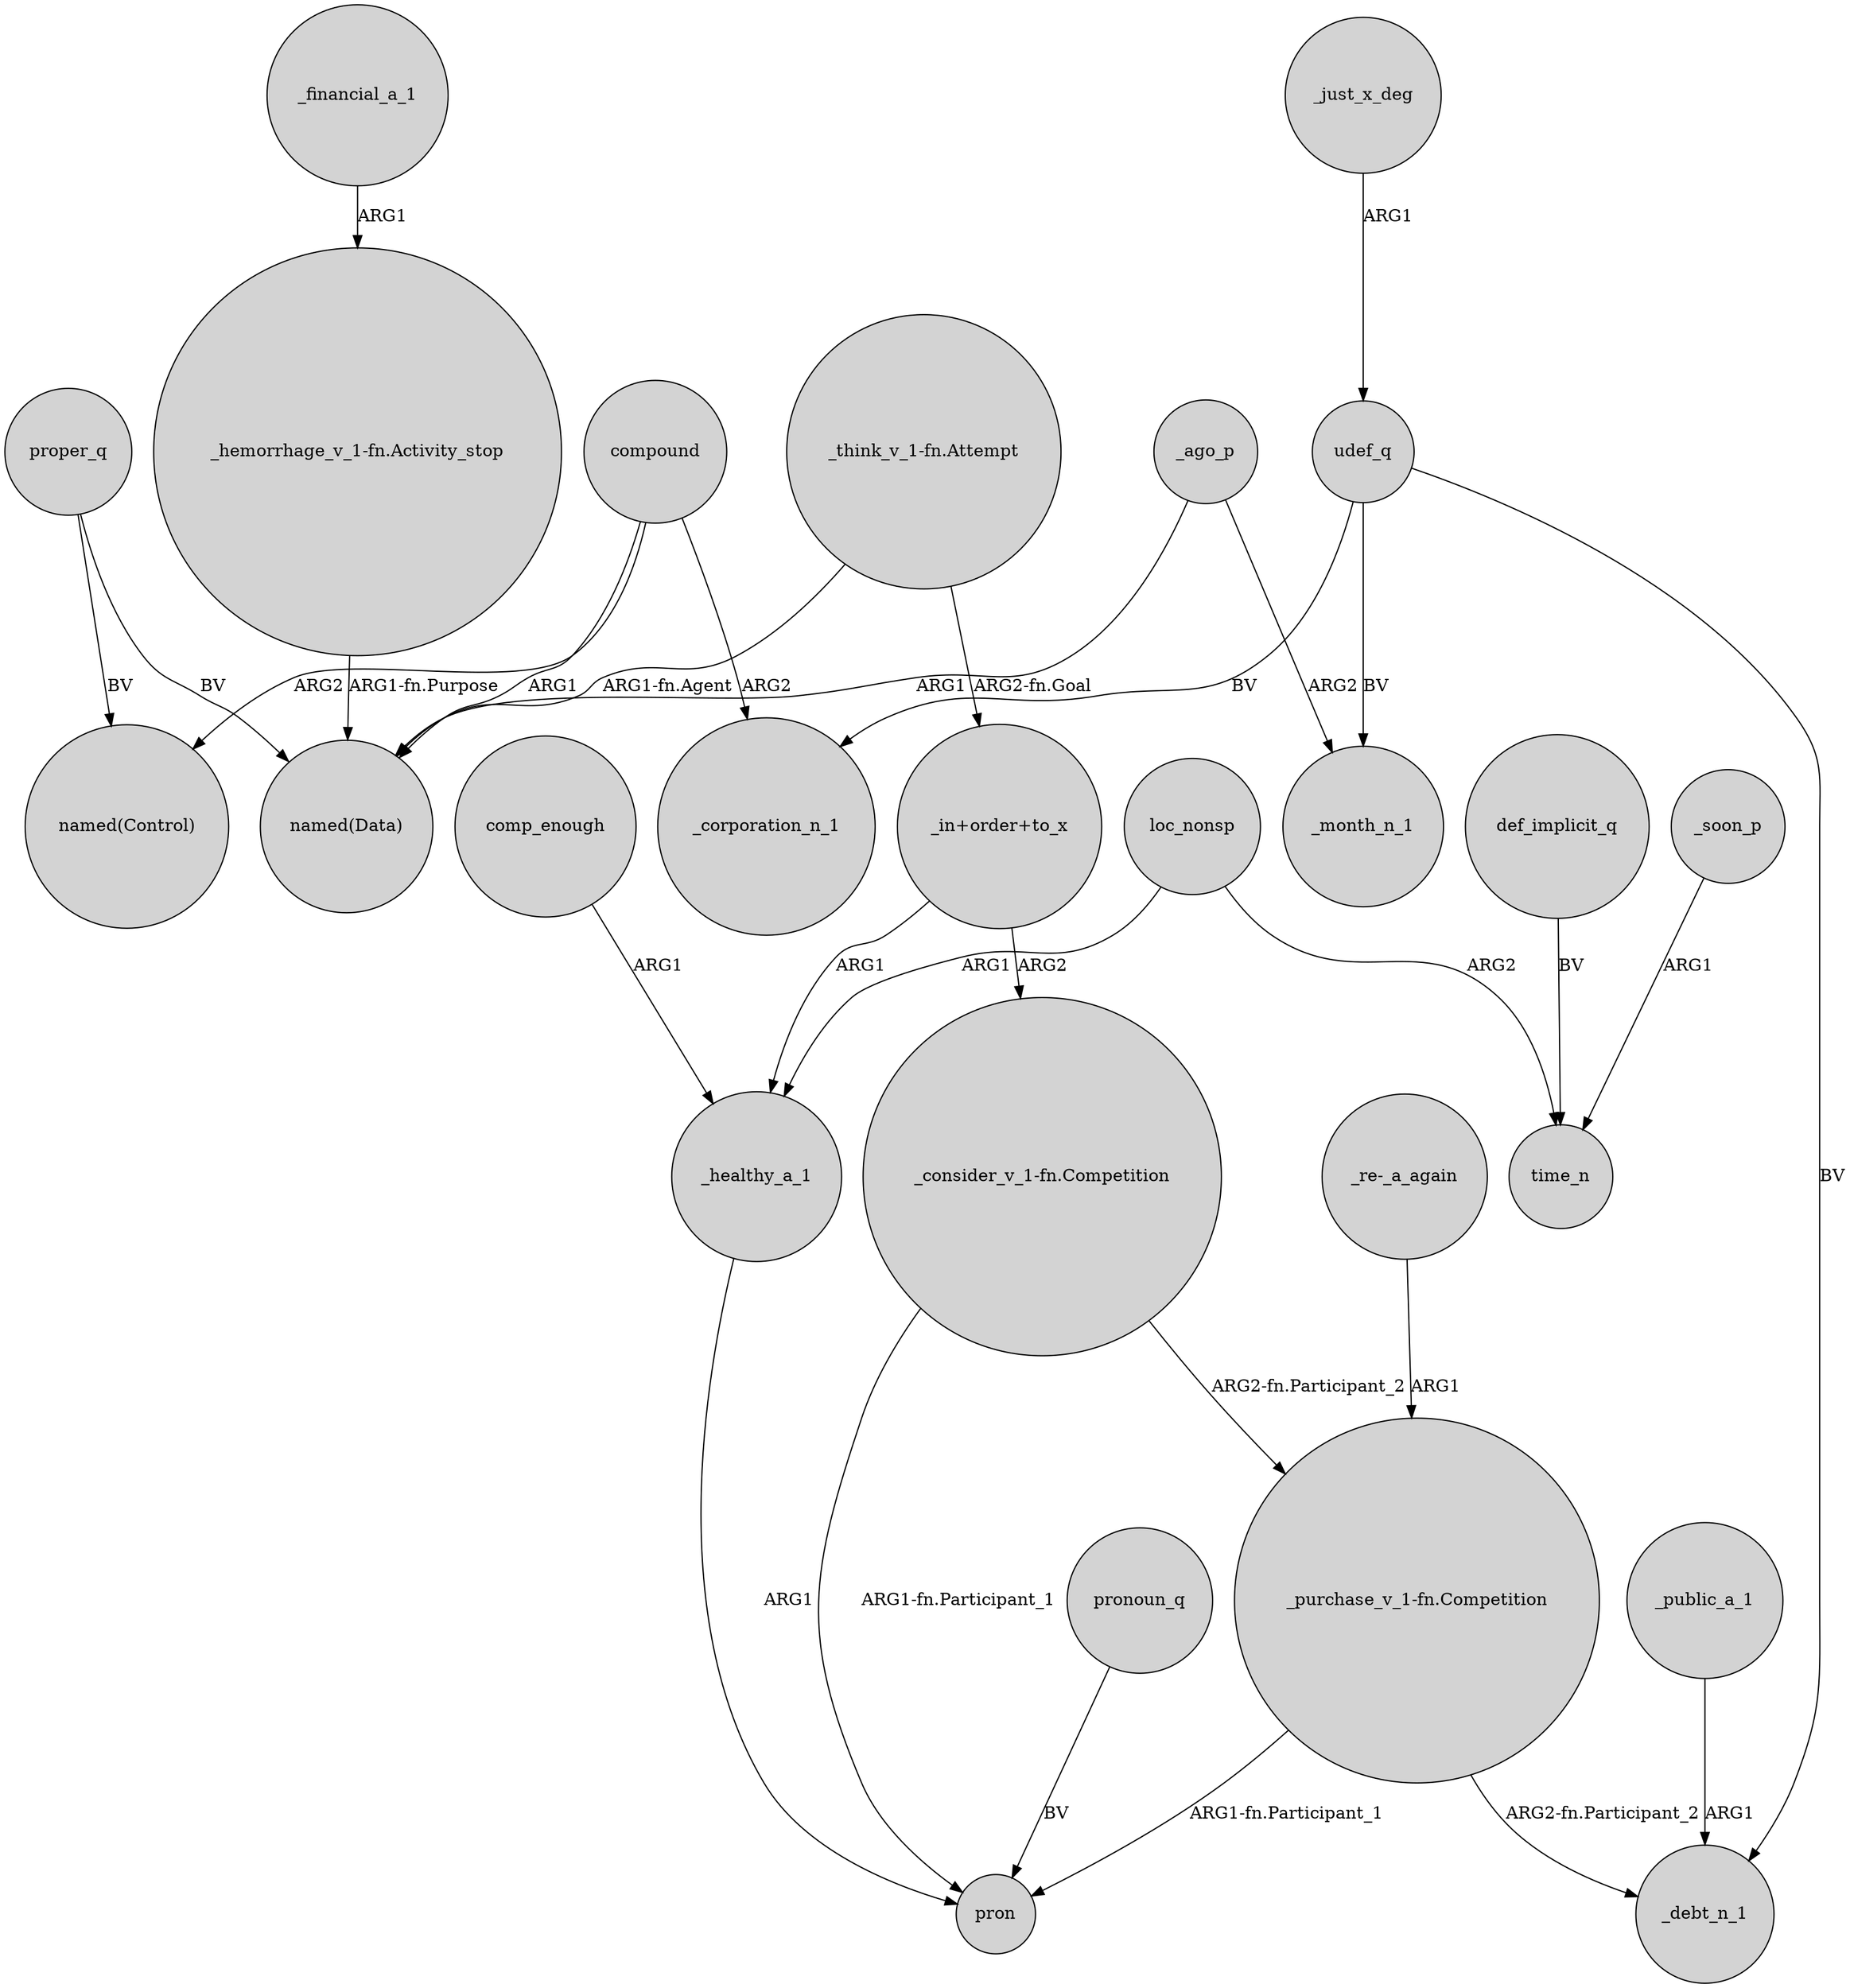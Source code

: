 digraph {
	node [shape=circle style=filled]
	_financial_a_1 -> "_hemorrhage_v_1-fn.Activity_stop" [label=ARG1]
	proper_q -> "named(Control)" [label=BV]
	udef_q -> _month_n_1 [label=BV]
	"_think_v_1-fn.Attempt" -> "_in+order+to_x" [label="ARG2-fn.Goal"]
	"_hemorrhage_v_1-fn.Activity_stop" -> "named(Data)" [label="ARG1-fn.Purpose"]
	compound -> "named(Control)" [label=ARG2]
	_ago_p -> "named(Data)" [label=ARG1]
	comp_enough -> _healthy_a_1 [label=ARG1]
	"_consider_v_1-fn.Competition" -> pron [label="ARG1-fn.Participant_1"]
	"_think_v_1-fn.Attempt" -> "named(Data)" [label="ARG1-fn.Agent"]
	loc_nonsp -> _healthy_a_1 [label=ARG1]
	proper_q -> "named(Data)" [label=BV]
	"_consider_v_1-fn.Competition" -> "_purchase_v_1-fn.Competition" [label="ARG2-fn.Participant_2"]
	compound -> "named(Data)" [label=ARG1]
	pronoun_q -> pron [label=BV]
	"_purchase_v_1-fn.Competition" -> _debt_n_1 [label="ARG2-fn.Participant_2"]
	_soon_p -> time_n [label=ARG1]
	udef_q -> _debt_n_1 [label=BV]
	"_re-_a_again" -> "_purchase_v_1-fn.Competition" [label=ARG1]
	"_in+order+to_x" -> "_consider_v_1-fn.Competition" [label=ARG2]
	_public_a_1 -> _debt_n_1 [label=ARG1]
	_ago_p -> _month_n_1 [label=ARG2]
	"_purchase_v_1-fn.Competition" -> pron [label="ARG1-fn.Participant_1"]
	compound -> _corporation_n_1 [label=ARG2]
	udef_q -> _corporation_n_1 [label=BV]
	loc_nonsp -> time_n [label=ARG2]
	_healthy_a_1 -> pron [label=ARG1]
	def_implicit_q -> time_n [label=BV]
	_just_x_deg -> udef_q [label=ARG1]
	"_in+order+to_x" -> _healthy_a_1 [label=ARG1]
}
